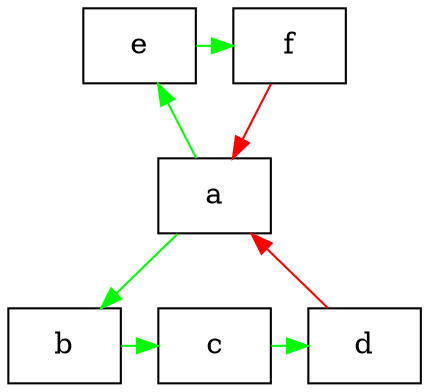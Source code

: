 digraph { 
  node [
    shape = box
  ];
  "f" [
  label = "f"
  
   ];
  "e" [
  label = "e"
  
   ];
  "d" [
  label = "d"
  
   ];
  "c" [
  label = "c"
  
   ];
  "b" [
  label = "b"
  
   ];
  "a" [
  label = "a"
  
   ];
  "f" -> "a" [
    color = red
   ];
  "e" -> "f" [
    color = green
   ];
  "d" -> "a" [
    color = red
   ];
  "c" -> "d" [
    color = green
   ];
  "b" -> "c" [
    color = green
   ];
  "a" -> "b" [
    color = green
   ];
  "a" -> "e" [
    color = green
   ];
  {rank = same; b; c; d;}
  {rank = same; e; f;}
}

